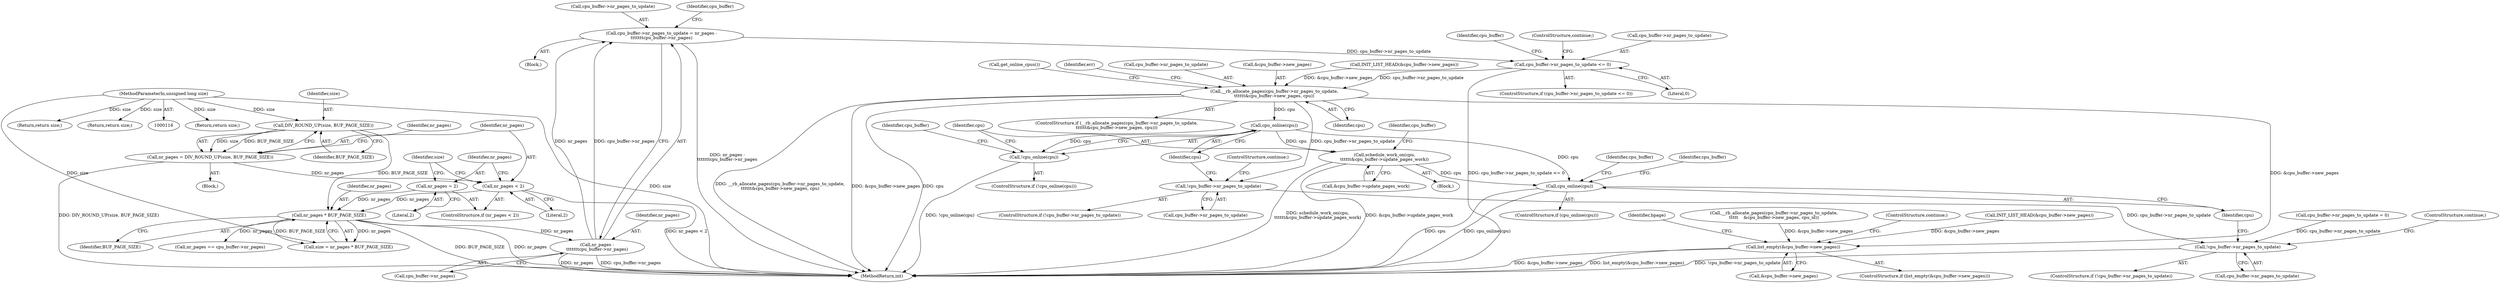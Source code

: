 digraph "0_linux_59643d1535eb220668692a5359de22545af579f6@API" {
"1000200" [label="(Call,cpu_buffer->nr_pages_to_update <= 0)"];
"1000190" [label="(Call,cpu_buffer->nr_pages_to_update = nr_pages -\n\t\t\t\t\t\t\tcpu_buffer->nr_pages)"];
"1000194" [label="(Call,nr_pages -\n\t\t\t\t\t\t\tcpu_buffer->nr_pages)"];
"1000160" [label="(Call,nr_pages * BUF_PAGE_SIZE)"];
"1000152" [label="(Call,nr_pages < 2)"];
"1000146" [label="(Call,nr_pages = DIV_ROUND_UP(size, BUF_PAGE_SIZE))"];
"1000148" [label="(Call,DIV_ROUND_UP(size, BUF_PAGE_SIZE))"];
"1000118" [label="(MethodParameterIn,unsigned long size)"];
"1000155" [label="(Call,nr_pages = 2)"];
"1000212" [label="(Call,__rb_allocate_pages(cpu_buffer->nr_pages_to_update,\n\t\t\t\t\t\t&cpu_buffer->new_pages, cpu))"];
"1000237" [label="(Call,!cpu_buffer->nr_pages_to_update)"];
"1000271" [label="(Call,!cpu_buffer->nr_pages_to_update)"];
"1000244" [label="(Call,cpu_online(cpu))"];
"1000243" [label="(Call,!cpu_online(cpu))"];
"1000256" [label="(Call,schedule_work_on(cpu,\n\t\t\t\t\t\t&cpu_buffer->update_pages_work))"];
"1000277" [label="(Call,cpu_online(cpu))"];
"1000429" [label="(Call,list_empty(&cpu_buffer->new_pages))"];
"1000439" [label="(Identifier,bpage)"];
"1000270" [label="(ControlStructure,if (!cpu_buffer->nr_pages_to_update))"];
"1000249" [label="(Call,cpu_buffer->nr_pages_to_update = 0)"];
"1000256" [label="(Call,schedule_work_on(cpu,\n\t\t\t\t\t\t&cpu_buffer->update_pages_work))"];
"1000146" [label="(Call,nr_pages = DIV_ROUND_UP(size, BUF_PAGE_SIZE))"];
"1000131" [label="(Return,return size;)"];
"1000242" [label="(ControlStructure,if (!cpu_online(cpu)))"];
"1000286" [label="(Identifier,cpu_buffer)"];
"1000277" [label="(Call,cpu_online(cpu))"];
"1000241" [label="(ControlStructure,continue;)"];
"1000209" [label="(Identifier,cpu_buffer)"];
"1000278" [label="(Identifier,cpu)"];
"1000212" [label="(Call,__rb_allocate_pages(cpu_buffer->nr_pages_to_update,\n\t\t\t\t\t\t&cpu_buffer->new_pages, cpu))"];
"1000161" [label="(Identifier,nr_pages)"];
"1000335" [label="(Call,__rb_allocate_pages(cpu_buffer->nr_pages_to_update,\n\t\t\t\t\t    &cpu_buffer->new_pages, cpu_id))"];
"1000257" [label="(Identifier,cpu)"];
"1000237" [label="(Call,!cpu_buffer->nr_pages_to_update)"];
"1000236" [label="(ControlStructure,if (!cpu_buffer->nr_pages_to_update))"];
"1000258" [label="(Call,&cpu_buffer->update_pages_work)"];
"1000150" [label="(Identifier,BUF_PAGE_SIZE)"];
"1000244" [label="(Call,cpu_online(cpu))"];
"1000282" [label="(Identifier,cpu_buffer)"];
"1000199" [label="(ControlStructure,if (cpu_buffer->nr_pages_to_update <= 0))"];
"1000155" [label="(Call,nr_pages = 2)"];
"1000206" [label="(Call,INIT_LIST_HEAD(&cpu_buffer->new_pages))"];
"1000245" [label="(Identifier,cpu)"];
"1000248" [label="(Identifier,cpu_buffer)"];
"1000204" [label="(Literal,0)"];
"1000271" [label="(Call,!cpu_buffer->nr_pages_to_update)"];
"1000144" [label="(Return,return size;)"];
"1000162" [label="(Identifier,BUF_PAGE_SIZE)"];
"1000434" [label="(ControlStructure,continue;)"];
"1000275" [label="(ControlStructure,continue;)"];
"1000152" [label="(Call,nr_pages < 2)"];
"1000147" [label="(Identifier,nr_pages)"];
"1000243" [label="(Call,!cpu_online(cpu))"];
"1000428" [label="(ControlStructure,if (list_empty(&cpu_buffer->new_pages)))"];
"1000190" [label="(Call,cpu_buffer->nr_pages_to_update = nr_pages -\n\t\t\t\t\t\t\tcpu_buffer->nr_pages)"];
"1000194" [label="(Call,nr_pages -\n\t\t\t\t\t\t\tcpu_buffer->nr_pages)"];
"1000148" [label="(Call,DIV_ROUND_UP(size, BUF_PAGE_SIZE))"];
"1000159" [label="(Identifier,size)"];
"1000118" [label="(MethodParameterIn,unsigned long size)"];
"1000410" [label="(Return,return size;)"];
"1000195" [label="(Identifier,nr_pages)"];
"1000255" [label="(Block,)"];
"1000196" [label="(Call,cpu_buffer->nr_pages)"];
"1000227" [label="(Call,get_online_cpus())"];
"1000220" [label="(Identifier,cpu)"];
"1000157" [label="(Literal,2)"];
"1000223" [label="(Identifier,err)"];
"1000308" [label="(Call,nr_pages == cpu_buffer->nr_pages)"];
"1000276" [label="(ControlStructure,if (cpu_online(cpu)))"];
"1000158" [label="(Call,size = nr_pages * BUF_PAGE_SIZE)"];
"1000450" [label="(MethodReturn,int)"];
"1000211" [label="(ControlStructure,if (__rb_allocate_pages(cpu_buffer->nr_pages_to_update,\n\t\t\t\t\t\t&cpu_buffer->new_pages, cpu)))"];
"1000153" [label="(Identifier,nr_pages)"];
"1000238" [label="(Call,cpu_buffer->nr_pages_to_update)"];
"1000191" [label="(Call,cpu_buffer->nr_pages_to_update)"];
"1000213" [label="(Call,cpu_buffer->nr_pages_to_update)"];
"1000120" [label="(Block,)"];
"1000430" [label="(Call,&cpu_buffer->new_pages)"];
"1000323" [label="(Call,INIT_LIST_HEAD(&cpu_buffer->new_pages))"];
"1000156" [label="(Identifier,nr_pages)"];
"1000149" [label="(Identifier,size)"];
"1000151" [label="(ControlStructure,if (nr_pages < 2))"];
"1000216" [label="(Call,&cpu_buffer->new_pages)"];
"1000205" [label="(ControlStructure,continue;)"];
"1000272" [label="(Call,cpu_buffer->nr_pages_to_update)"];
"1000264" [label="(Identifier,cpu_buffer)"];
"1000202" [label="(Identifier,cpu_buffer)"];
"1000201" [label="(Call,cpu_buffer->nr_pages_to_update)"];
"1000154" [label="(Literal,2)"];
"1000160" [label="(Call,nr_pages * BUF_PAGE_SIZE)"];
"1000429" [label="(Call,list_empty(&cpu_buffer->new_pages))"];
"1000200" [label="(Call,cpu_buffer->nr_pages_to_update <= 0)"];
"1000182" [label="(Block,)"];
"1000200" -> "1000199"  [label="AST: "];
"1000200" -> "1000204"  [label="CFG: "];
"1000201" -> "1000200"  [label="AST: "];
"1000204" -> "1000200"  [label="AST: "];
"1000205" -> "1000200"  [label="CFG: "];
"1000209" -> "1000200"  [label="CFG: "];
"1000200" -> "1000450"  [label="DDG: cpu_buffer->nr_pages_to_update <= 0"];
"1000190" -> "1000200"  [label="DDG: cpu_buffer->nr_pages_to_update"];
"1000200" -> "1000212"  [label="DDG: cpu_buffer->nr_pages_to_update"];
"1000190" -> "1000182"  [label="AST: "];
"1000190" -> "1000194"  [label="CFG: "];
"1000191" -> "1000190"  [label="AST: "];
"1000194" -> "1000190"  [label="AST: "];
"1000202" -> "1000190"  [label="CFG: "];
"1000190" -> "1000450"  [label="DDG: nr_pages -\n\t\t\t\t\t\t\tcpu_buffer->nr_pages"];
"1000194" -> "1000190"  [label="DDG: nr_pages"];
"1000194" -> "1000190"  [label="DDG: cpu_buffer->nr_pages"];
"1000194" -> "1000196"  [label="CFG: "];
"1000195" -> "1000194"  [label="AST: "];
"1000196" -> "1000194"  [label="AST: "];
"1000194" -> "1000450"  [label="DDG: nr_pages"];
"1000194" -> "1000450"  [label="DDG: cpu_buffer->nr_pages"];
"1000160" -> "1000194"  [label="DDG: nr_pages"];
"1000160" -> "1000158"  [label="AST: "];
"1000160" -> "1000162"  [label="CFG: "];
"1000161" -> "1000160"  [label="AST: "];
"1000162" -> "1000160"  [label="AST: "];
"1000158" -> "1000160"  [label="CFG: "];
"1000160" -> "1000450"  [label="DDG: BUF_PAGE_SIZE"];
"1000160" -> "1000450"  [label="DDG: nr_pages"];
"1000160" -> "1000158"  [label="DDG: nr_pages"];
"1000160" -> "1000158"  [label="DDG: BUF_PAGE_SIZE"];
"1000152" -> "1000160"  [label="DDG: nr_pages"];
"1000155" -> "1000160"  [label="DDG: nr_pages"];
"1000148" -> "1000160"  [label="DDG: BUF_PAGE_SIZE"];
"1000160" -> "1000308"  [label="DDG: nr_pages"];
"1000152" -> "1000151"  [label="AST: "];
"1000152" -> "1000154"  [label="CFG: "];
"1000153" -> "1000152"  [label="AST: "];
"1000154" -> "1000152"  [label="AST: "];
"1000156" -> "1000152"  [label="CFG: "];
"1000159" -> "1000152"  [label="CFG: "];
"1000152" -> "1000450"  [label="DDG: nr_pages < 2"];
"1000146" -> "1000152"  [label="DDG: nr_pages"];
"1000146" -> "1000120"  [label="AST: "];
"1000146" -> "1000148"  [label="CFG: "];
"1000147" -> "1000146"  [label="AST: "];
"1000148" -> "1000146"  [label="AST: "];
"1000153" -> "1000146"  [label="CFG: "];
"1000146" -> "1000450"  [label="DDG: DIV_ROUND_UP(size, BUF_PAGE_SIZE)"];
"1000148" -> "1000146"  [label="DDG: size"];
"1000148" -> "1000146"  [label="DDG: BUF_PAGE_SIZE"];
"1000148" -> "1000150"  [label="CFG: "];
"1000149" -> "1000148"  [label="AST: "];
"1000150" -> "1000148"  [label="AST: "];
"1000118" -> "1000148"  [label="DDG: size"];
"1000118" -> "1000116"  [label="AST: "];
"1000118" -> "1000450"  [label="DDG: size"];
"1000118" -> "1000131"  [label="DDG: size"];
"1000118" -> "1000144"  [label="DDG: size"];
"1000118" -> "1000158"  [label="DDG: size"];
"1000118" -> "1000410"  [label="DDG: size"];
"1000155" -> "1000151"  [label="AST: "];
"1000155" -> "1000157"  [label="CFG: "];
"1000156" -> "1000155"  [label="AST: "];
"1000157" -> "1000155"  [label="AST: "];
"1000159" -> "1000155"  [label="CFG: "];
"1000212" -> "1000211"  [label="AST: "];
"1000212" -> "1000220"  [label="CFG: "];
"1000213" -> "1000212"  [label="AST: "];
"1000216" -> "1000212"  [label="AST: "];
"1000220" -> "1000212"  [label="AST: "];
"1000223" -> "1000212"  [label="CFG: "];
"1000227" -> "1000212"  [label="CFG: "];
"1000212" -> "1000450"  [label="DDG: __rb_allocate_pages(cpu_buffer->nr_pages_to_update,\n\t\t\t\t\t\t&cpu_buffer->new_pages, cpu)"];
"1000212" -> "1000450"  [label="DDG: &cpu_buffer->new_pages"];
"1000212" -> "1000450"  [label="DDG: cpu"];
"1000206" -> "1000212"  [label="DDG: &cpu_buffer->new_pages"];
"1000212" -> "1000237"  [label="DDG: cpu_buffer->nr_pages_to_update"];
"1000212" -> "1000244"  [label="DDG: cpu"];
"1000212" -> "1000429"  [label="DDG: &cpu_buffer->new_pages"];
"1000237" -> "1000236"  [label="AST: "];
"1000237" -> "1000238"  [label="CFG: "];
"1000238" -> "1000237"  [label="AST: "];
"1000241" -> "1000237"  [label="CFG: "];
"1000245" -> "1000237"  [label="CFG: "];
"1000237" -> "1000271"  [label="DDG: cpu_buffer->nr_pages_to_update"];
"1000271" -> "1000270"  [label="AST: "];
"1000271" -> "1000272"  [label="CFG: "];
"1000272" -> "1000271"  [label="AST: "];
"1000275" -> "1000271"  [label="CFG: "];
"1000278" -> "1000271"  [label="CFG: "];
"1000271" -> "1000450"  [label="DDG: !cpu_buffer->nr_pages_to_update"];
"1000249" -> "1000271"  [label="DDG: cpu_buffer->nr_pages_to_update"];
"1000244" -> "1000243"  [label="AST: "];
"1000244" -> "1000245"  [label="CFG: "];
"1000245" -> "1000244"  [label="AST: "];
"1000243" -> "1000244"  [label="CFG: "];
"1000244" -> "1000243"  [label="DDG: cpu"];
"1000244" -> "1000256"  [label="DDG: cpu"];
"1000244" -> "1000277"  [label="DDG: cpu"];
"1000243" -> "1000242"  [label="AST: "];
"1000248" -> "1000243"  [label="CFG: "];
"1000257" -> "1000243"  [label="CFG: "];
"1000243" -> "1000450"  [label="DDG: !cpu_online(cpu)"];
"1000256" -> "1000255"  [label="AST: "];
"1000256" -> "1000258"  [label="CFG: "];
"1000257" -> "1000256"  [label="AST: "];
"1000258" -> "1000256"  [label="AST: "];
"1000264" -> "1000256"  [label="CFG: "];
"1000256" -> "1000450"  [label="DDG: &cpu_buffer->update_pages_work"];
"1000256" -> "1000450"  [label="DDG: schedule_work_on(cpu,\n\t\t\t\t\t\t&cpu_buffer->update_pages_work)"];
"1000256" -> "1000277"  [label="DDG: cpu"];
"1000277" -> "1000276"  [label="AST: "];
"1000277" -> "1000278"  [label="CFG: "];
"1000278" -> "1000277"  [label="AST: "];
"1000282" -> "1000277"  [label="CFG: "];
"1000286" -> "1000277"  [label="CFG: "];
"1000277" -> "1000450"  [label="DDG: cpu"];
"1000277" -> "1000450"  [label="DDG: cpu_online(cpu)"];
"1000429" -> "1000428"  [label="AST: "];
"1000429" -> "1000430"  [label="CFG: "];
"1000430" -> "1000429"  [label="AST: "];
"1000434" -> "1000429"  [label="CFG: "];
"1000439" -> "1000429"  [label="CFG: "];
"1000429" -> "1000450"  [label="DDG: &cpu_buffer->new_pages"];
"1000429" -> "1000450"  [label="DDG: list_empty(&cpu_buffer->new_pages)"];
"1000335" -> "1000429"  [label="DDG: &cpu_buffer->new_pages"];
"1000323" -> "1000429"  [label="DDG: &cpu_buffer->new_pages"];
}
